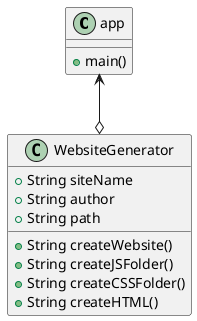 @startuml
'https://plantuml.com/sequence-diagram

class app {

+main()

}

class WebsiteGenerator {

+String siteName
+String author
+String path

+String createWebsite()
+String createJSFolder()
+String createCSSFolder()
+String createHTML()

}

app <--o WebsiteGenerator
@enduml